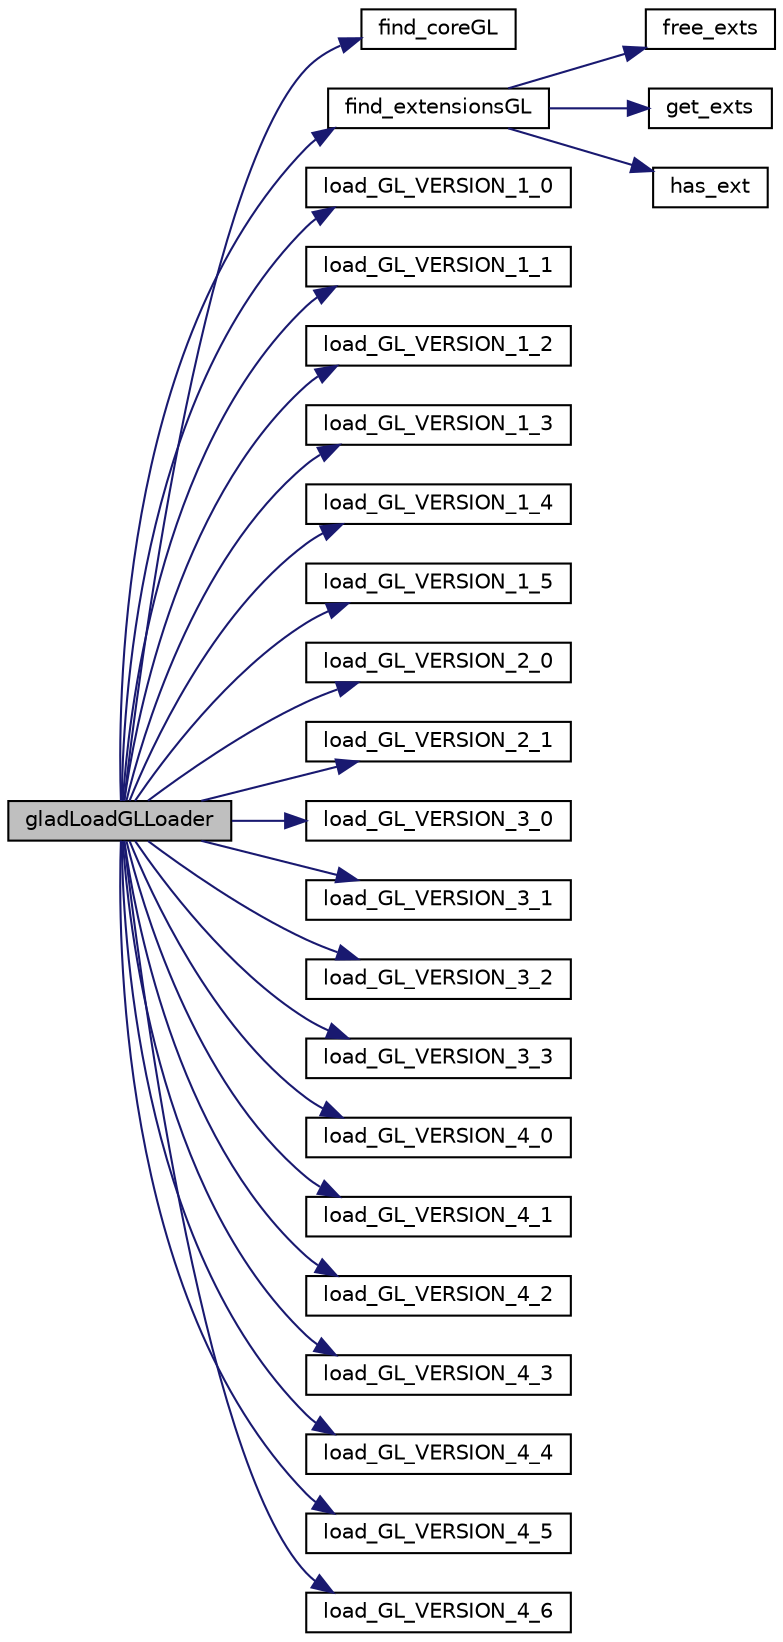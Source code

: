 digraph "gladLoadGLLoader"
{
 // LATEX_PDF_SIZE
  edge [fontname="Helvetica",fontsize="10",labelfontname="Helvetica",labelfontsize="10"];
  node [fontname="Helvetica",fontsize="10",shape=record];
  rankdir="LR";
  Node1 [label="gladLoadGLLoader",height=0.2,width=0.4,color="black", fillcolor="grey75", style="filled", fontcolor="black",tooltip=" "];
  Node1 -> Node2 [color="midnightblue",fontsize="10",style="solid",fontname="Helvetica"];
  Node2 [label="find_coreGL",height=0.2,width=0.4,color="black", fillcolor="white", style="filled",URL="$glad_8c.html#a1e6b94e667c5087bcd17801e4e4942a3",tooltip=" "];
  Node1 -> Node3 [color="midnightblue",fontsize="10",style="solid",fontname="Helvetica"];
  Node3 [label="find_extensionsGL",height=0.2,width=0.4,color="black", fillcolor="white", style="filled",URL="$glad_8c.html#aec888869187731b49111dfbea5f7cd56",tooltip=" "];
  Node3 -> Node4 [color="midnightblue",fontsize="10",style="solid",fontname="Helvetica"];
  Node4 [label="free_exts",height=0.2,width=0.4,color="black", fillcolor="white", style="filled",URL="$glad_8c.html#a250a03ed54f517313be3fb311c1d0929",tooltip=" "];
  Node3 -> Node5 [color="midnightblue",fontsize="10",style="solid",fontname="Helvetica"];
  Node5 [label="get_exts",height=0.2,width=0.4,color="black", fillcolor="white", style="filled",URL="$glad_8c.html#abfb50eb07d43a6e366811edf9feff173",tooltip=" "];
  Node3 -> Node6 [color="midnightblue",fontsize="10",style="solid",fontname="Helvetica"];
  Node6 [label="has_ext",height=0.2,width=0.4,color="black", fillcolor="white", style="filled",URL="$glad_8c.html#abfdc555a06ed44e71045a703a7d43951",tooltip=" "];
  Node1 -> Node7 [color="midnightblue",fontsize="10",style="solid",fontname="Helvetica"];
  Node7 [label="load_GL_VERSION_1_0",height=0.2,width=0.4,color="black", fillcolor="white", style="filled",URL="$glad_8c.html#ac9cefadc8a6c809297856b3cb546d1d4",tooltip=" "];
  Node1 -> Node8 [color="midnightblue",fontsize="10",style="solid",fontname="Helvetica"];
  Node8 [label="load_GL_VERSION_1_1",height=0.2,width=0.4,color="black", fillcolor="white", style="filled",URL="$glad_8c.html#a35dbc78b11773681adc60e990fef7005",tooltip=" "];
  Node1 -> Node9 [color="midnightblue",fontsize="10",style="solid",fontname="Helvetica"];
  Node9 [label="load_GL_VERSION_1_2",height=0.2,width=0.4,color="black", fillcolor="white", style="filled",URL="$glad_8c.html#a577c4b9e1351249c243b007ecc4a975e",tooltip=" "];
  Node1 -> Node10 [color="midnightblue",fontsize="10",style="solid",fontname="Helvetica"];
  Node10 [label="load_GL_VERSION_1_3",height=0.2,width=0.4,color="black", fillcolor="white", style="filled",URL="$glad_8c.html#a64db1ca3b160134bd85d5121be77ab1c",tooltip=" "];
  Node1 -> Node11 [color="midnightblue",fontsize="10",style="solid",fontname="Helvetica"];
  Node11 [label="load_GL_VERSION_1_4",height=0.2,width=0.4,color="black", fillcolor="white", style="filled",URL="$glad_8c.html#a3fcc343e68a41abbf2aaf2898ba6c662",tooltip=" "];
  Node1 -> Node12 [color="midnightblue",fontsize="10",style="solid",fontname="Helvetica"];
  Node12 [label="load_GL_VERSION_1_5",height=0.2,width=0.4,color="black", fillcolor="white", style="filled",URL="$glad_8c.html#a5b8a4ead1fe41911c78f289e1e099c17",tooltip=" "];
  Node1 -> Node13 [color="midnightblue",fontsize="10",style="solid",fontname="Helvetica"];
  Node13 [label="load_GL_VERSION_2_0",height=0.2,width=0.4,color="black", fillcolor="white", style="filled",URL="$glad_8c.html#ada4838bbc696bf9bd3fee9945ae2fc62",tooltip=" "];
  Node1 -> Node14 [color="midnightblue",fontsize="10",style="solid",fontname="Helvetica"];
  Node14 [label="load_GL_VERSION_2_1",height=0.2,width=0.4,color="black", fillcolor="white", style="filled",URL="$glad_8c.html#a6b1ddad462fc87b8ca81a8228c81bf9f",tooltip=" "];
  Node1 -> Node15 [color="midnightblue",fontsize="10",style="solid",fontname="Helvetica"];
  Node15 [label="load_GL_VERSION_3_0",height=0.2,width=0.4,color="black", fillcolor="white", style="filled",URL="$glad_8c.html#a66fb68f92ff5be9c41e8fd9e3a0f1f22",tooltip=" "];
  Node1 -> Node16 [color="midnightblue",fontsize="10",style="solid",fontname="Helvetica"];
  Node16 [label="load_GL_VERSION_3_1",height=0.2,width=0.4,color="black", fillcolor="white", style="filled",URL="$glad_8c.html#aa0161dc921d58866d5c9384b365bfae7",tooltip=" "];
  Node1 -> Node17 [color="midnightblue",fontsize="10",style="solid",fontname="Helvetica"];
  Node17 [label="load_GL_VERSION_3_2",height=0.2,width=0.4,color="black", fillcolor="white", style="filled",URL="$glad_8c.html#aa4ad9ec346eeec0578169e552b802662",tooltip=" "];
  Node1 -> Node18 [color="midnightblue",fontsize="10",style="solid",fontname="Helvetica"];
  Node18 [label="load_GL_VERSION_3_3",height=0.2,width=0.4,color="black", fillcolor="white", style="filled",URL="$glad_8c.html#a5b35a05be99645aebc78627b564fb0be",tooltip=" "];
  Node1 -> Node19 [color="midnightblue",fontsize="10",style="solid",fontname="Helvetica"];
  Node19 [label="load_GL_VERSION_4_0",height=0.2,width=0.4,color="black", fillcolor="white", style="filled",URL="$glad_8c.html#afd687e92ccc3435db99eb010fc5565a4",tooltip=" "];
  Node1 -> Node20 [color="midnightblue",fontsize="10",style="solid",fontname="Helvetica"];
  Node20 [label="load_GL_VERSION_4_1",height=0.2,width=0.4,color="black", fillcolor="white", style="filled",URL="$glad_8c.html#ab46b2b729425b5bb92c402e7b08c90fa",tooltip=" "];
  Node1 -> Node21 [color="midnightblue",fontsize="10",style="solid",fontname="Helvetica"];
  Node21 [label="load_GL_VERSION_4_2",height=0.2,width=0.4,color="black", fillcolor="white", style="filled",URL="$glad_8c.html#a34c73452306d56278046dd284ec050bd",tooltip=" "];
  Node1 -> Node22 [color="midnightblue",fontsize="10",style="solid",fontname="Helvetica"];
  Node22 [label="load_GL_VERSION_4_3",height=0.2,width=0.4,color="black", fillcolor="white", style="filled",URL="$glad_8c.html#ac96c85fb3086e40f55ecc2a85e88f940",tooltip=" "];
  Node1 -> Node23 [color="midnightblue",fontsize="10",style="solid",fontname="Helvetica"];
  Node23 [label="load_GL_VERSION_4_4",height=0.2,width=0.4,color="black", fillcolor="white", style="filled",URL="$glad_8c.html#a3379f8fef4545548f7508288d9f23d91",tooltip=" "];
  Node1 -> Node24 [color="midnightblue",fontsize="10",style="solid",fontname="Helvetica"];
  Node24 [label="load_GL_VERSION_4_5",height=0.2,width=0.4,color="black", fillcolor="white", style="filled",URL="$glad_8c.html#a09519edf390523b7e1eda978dc24fc0e",tooltip=" "];
  Node1 -> Node25 [color="midnightblue",fontsize="10",style="solid",fontname="Helvetica"];
  Node25 [label="load_GL_VERSION_4_6",height=0.2,width=0.4,color="black", fillcolor="white", style="filled",URL="$glad_8c.html#a19a87c3f49eec57840b60e259a1f009f",tooltip=" "];
}
